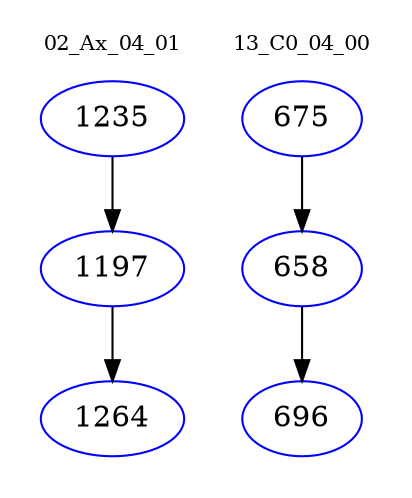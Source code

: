 digraph{
subgraph cluster_0 {
color = white
label = "02_Ax_04_01";
fontsize=10;
T0_1235 [label="1235", color="blue"]
T0_1235 -> T0_1197 [color="black"]
T0_1197 [label="1197", color="blue"]
T0_1197 -> T0_1264 [color="black"]
T0_1264 [label="1264", color="blue"]
}
subgraph cluster_1 {
color = white
label = "13_C0_04_00";
fontsize=10;
T1_675 [label="675", color="blue"]
T1_675 -> T1_658 [color="black"]
T1_658 [label="658", color="blue"]
T1_658 -> T1_696 [color="black"]
T1_696 [label="696", color="blue"]
}
}
